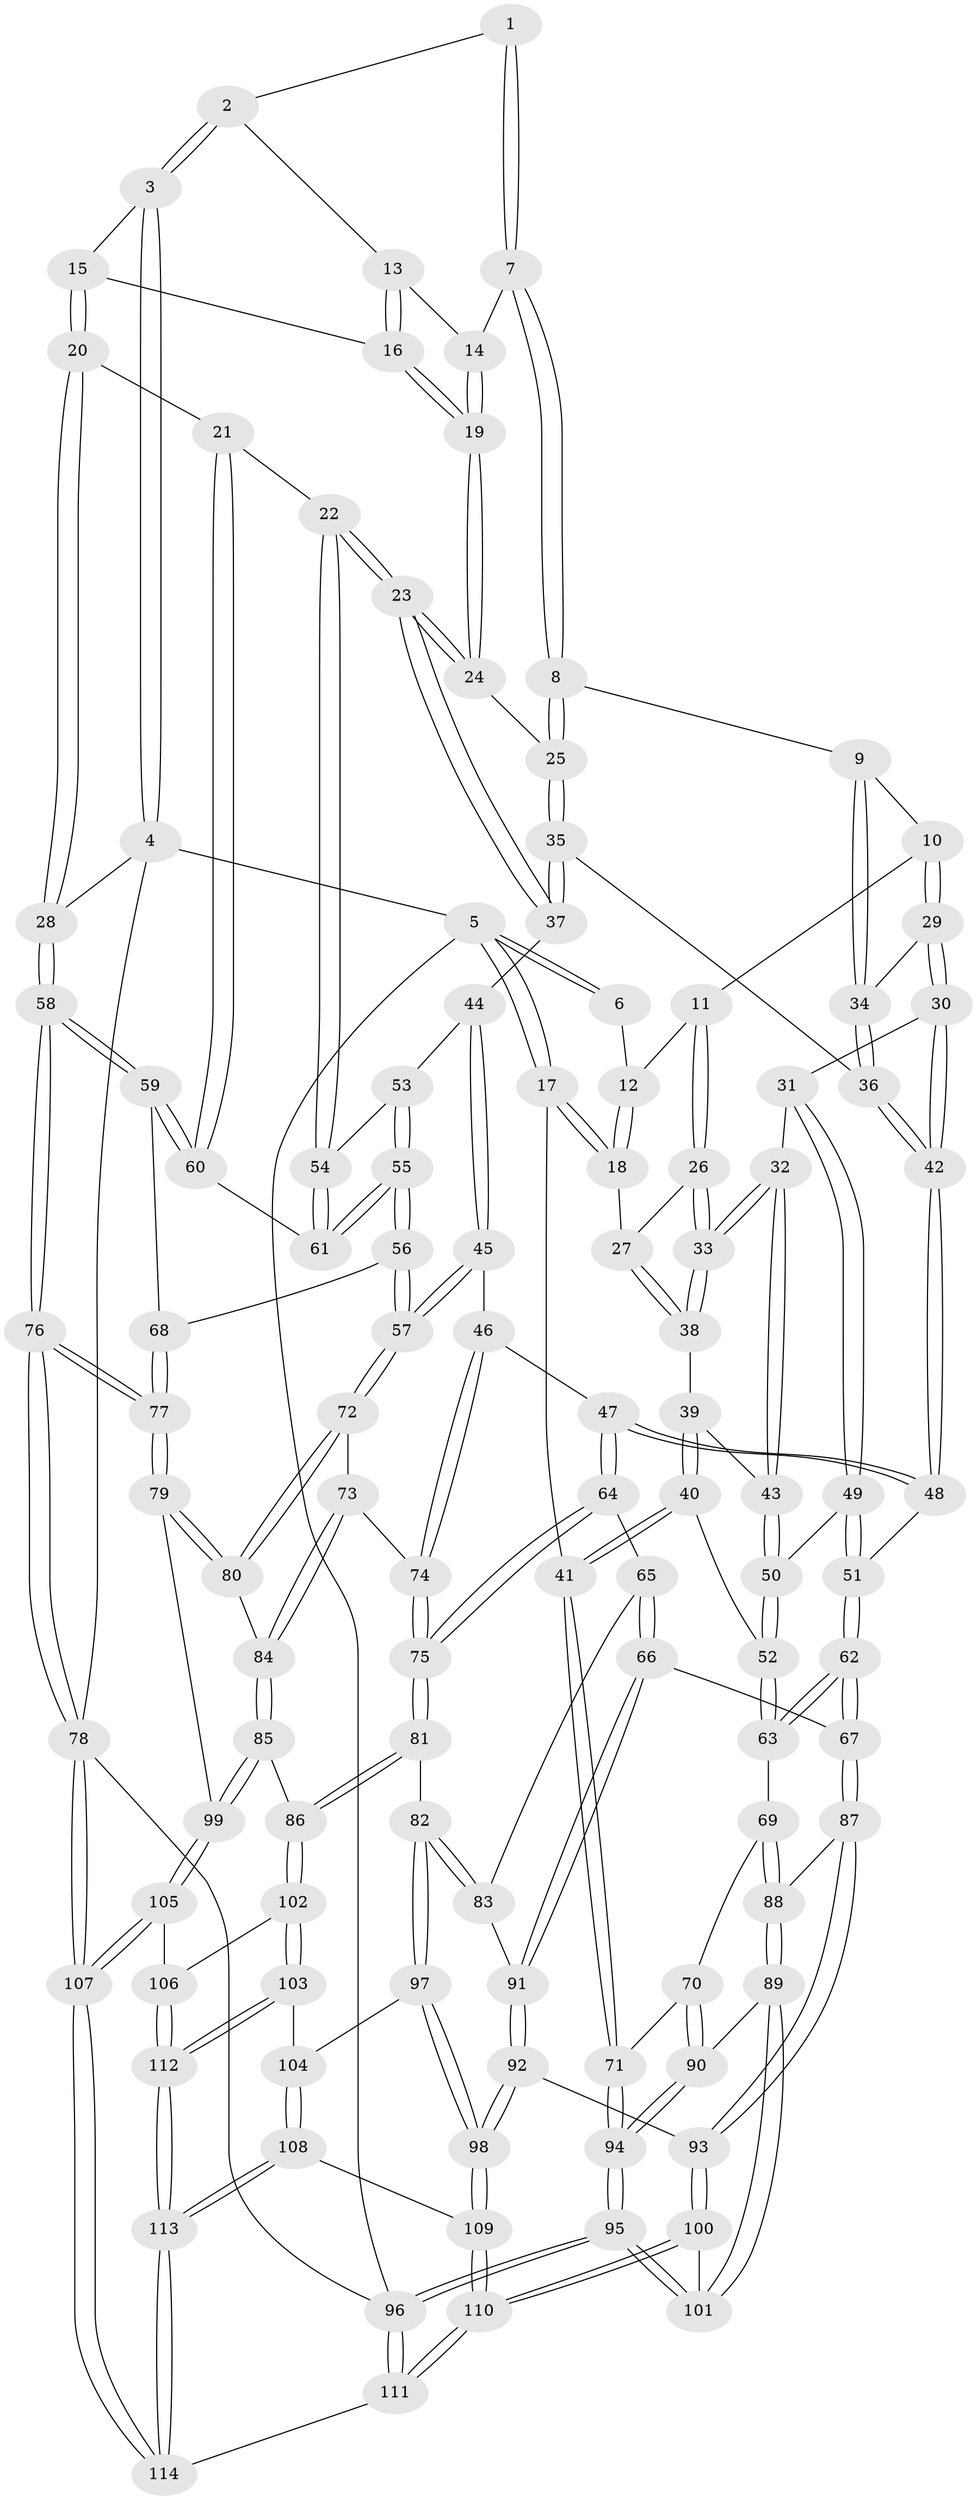 // coarse degree distribution, {3: 0.11594202898550725, 4: 0.5217391304347826, 6: 0.10144927536231885, 5: 0.2608695652173913}
// Generated by graph-tools (version 1.1) at 2025/42/03/06/25 10:42:36]
// undirected, 114 vertices, 282 edges
graph export_dot {
graph [start="1"]
  node [color=gray90,style=filled];
  1 [pos="+0.5062571322362492+0"];
  2 [pos="+1+0"];
  3 [pos="+1+0"];
  4 [pos="+1+0"];
  5 [pos="+0+0"];
  6 [pos="+0.41291786276321585+0"];
  7 [pos="+0.7074930405918265+0.11021909370749024"];
  8 [pos="+0.6649011980911408+0.1787456811676508"];
  9 [pos="+0.5805471698829693+0.16201541656906682"];
  10 [pos="+0.5374014701991966+0.13618492414053276"];
  11 [pos="+0.41462885820957873+0.014932056462001884"];
  12 [pos="+0.4054479936020847+0"];
  13 [pos="+0.7704402193734023+0.06006920571852538"];
  14 [pos="+0.7551332198657005+0.07823579344287218"];
  15 [pos="+0.9395064891809728+0.10694947362663228"];
  16 [pos="+0.887461905259049+0.1544471759499788"];
  17 [pos="+0+0"];
  18 [pos="+0.08020753524628643+0.13293483692766628"];
  19 [pos="+0.8600545255698252+0.19192772083949072"];
  20 [pos="+0.9746726011871573+0.30006352113770146"];
  21 [pos="+0.9229980771764992+0.3114233123426471"];
  22 [pos="+0.9003853324483417+0.31307999740138637"];
  23 [pos="+0.8837260787401547+0.2944633784265659"];
  24 [pos="+0.8524591730815297+0.22921288234639062"];
  25 [pos="+0.6693922880040699+0.18806099933404968"];
  26 [pos="+0.3313503052446401+0.16598271533469786"];
  27 [pos="+0.11687655564714428+0.18036027328887572"];
  28 [pos="+1+0.309626825079151"];
  29 [pos="+0.45640684405273474+0.2643261284894384"];
  30 [pos="+0.39731865705921166+0.2785349314674321"];
  31 [pos="+0.3546184200540553+0.274496085318677"];
  32 [pos="+0.3513810520575281+0.27134512790779886"];
  33 [pos="+0.35097488965493984+0.26972443428699083"];
  34 [pos="+0.5233457400322612+0.2895552132713565"];
  35 [pos="+0.675425874110724+0.27961917998089597"];
  36 [pos="+0.5334456476308084+0.3198253871588781"];
  37 [pos="+0.6807583015286944+0.2933633331934066"];
  38 [pos="+0.11776308976842892+0.2589706613217378"];
  39 [pos="+0.11764978701385254+0.26136050114922027"];
  40 [pos="+0.08639773327485864+0.32246627276425605"];
  41 [pos="+0+0.49104329327555124"];
  42 [pos="+0.5186523677814098+0.37803431365609724"];
  43 [pos="+0.24868468788709724+0.33459696830840846"];
  44 [pos="+0.68156923109811+0.3062876519576628"];
  45 [pos="+0.64927789061924+0.4512354645508242"];
  46 [pos="+0.589627818468355+0.47511343377494925"];
  47 [pos="+0.5849642267140782+0.47605631789577113"];
  48 [pos="+0.5219530062904834+0.41179542016935716"];
  49 [pos="+0.37089717896359026+0.36652728529094475"];
  50 [pos="+0.2331643866440482+0.4174147895856125"];
  51 [pos="+0.3912443160715357+0.41530831953252584"];
  52 [pos="+0.21409326928775413+0.4635189330589489"];
  53 [pos="+0.7122981796002346+0.32194524872971325"];
  54 [pos="+0.8561718008574205+0.3832239890350964"];
  55 [pos="+0.8313434155121618+0.45256236515539633"];
  56 [pos="+0.8148538833176967+0.4960010172080314"];
  57 [pos="+0.8017595092277813+0.5026932718817769"];
  58 [pos="+1+0.47023006168685133"];
  59 [pos="+1+0.5007849016683141"];
  60 [pos="+0.9633939837229857+0.4372370298934938"];
  61 [pos="+0.8384304874392111+0.4359388185018579"];
  62 [pos="+0.3068354724895031+0.5770509975101887"];
  63 [pos="+0.2217700341981148+0.5415900827920835"];
  64 [pos="+0.5631704972913543+0.5100565768314244"];
  65 [pos="+0.5405063758026516+0.5278883940921347"];
  66 [pos="+0.3099499150940844+0.5805745955236914"];
  67 [pos="+0.3097690020394421+0.5804518997062762"];
  68 [pos="+0.9220529135066288+0.5360213626676752"];
  69 [pos="+0.09588073298484043+0.5776248018615003"];
  70 [pos="+0.04214827344546642+0.5759689633170668"];
  71 [pos="+0+0.5179128450001473"];
  72 [pos="+0.7981684389317161+0.5192554528976705"];
  73 [pos="+0.7252364002585585+0.6164171799902661"];
  74 [pos="+0.6808896633225687+0.6167175547897946"];
  75 [pos="+0.6225419372337107+0.6626364402701793"];
  76 [pos="+1+0.9612510503187333"];
  77 [pos="+0.974448339242503+0.7639928916430759"];
  78 [pos="+1+1"];
  79 [pos="+0.9088828935167732+0.7545867625431659"];
  80 [pos="+0.8476893288947306+0.7135157083275371"];
  81 [pos="+0.6077275342294318+0.7322622185267756"];
  82 [pos="+0.5818146992940828+0.7342560193836497"];
  83 [pos="+0.5119846659711322+0.6784037587284252"];
  84 [pos="+0.7386146190606973+0.7099450334822194"];
  85 [pos="+0.6821183364858067+0.750215251384161"];
  86 [pos="+0.6598065502564213+0.7616534739719059"];
  87 [pos="+0.21144814108715945+0.7459212870819544"];
  88 [pos="+0.15775432343835497+0.755435758783749"];
  89 [pos="+0.13847056902712163+0.7853146116990827"];
  90 [pos="+0.0661196712715935+0.7759315266806412"];
  91 [pos="+0.3709315126537436+0.6808569763470455"];
  92 [pos="+0.37209760557034316+0.8118900359548581"];
  93 [pos="+0.2896691433857211+0.8327927373704392"];
  94 [pos="+0+1"];
  95 [pos="+0+1"];
  96 [pos="+0+1"];
  97 [pos="+0.5335494497311518+0.7875934926354373"];
  98 [pos="+0.37590473055252055+0.8155019902572824"];
  99 [pos="+0.8209697942467403+0.8167474927064865"];
  100 [pos="+0.24006174538222774+0.8741484485885773"];
  101 [pos="+0.15433833036844163+0.8454378957527402"];
  102 [pos="+0.6704811010081618+0.8152216644079757"];
  103 [pos="+0.5726527313638915+0.9088236906142613"];
  104 [pos="+0.5417058528580693+0.8507224568875608"];
  105 [pos="+0.751054899778815+0.8931754773843041"];
  106 [pos="+0.7280182237322346+0.8817797621562558"];
  107 [pos="+0.957463746847973+1"];
  108 [pos="+0.4125162031182142+0.8912929930481946"];
  109 [pos="+0.39906844700595834+0.874471019787814"];
  110 [pos="+0.22973695871399674+1"];
  111 [pos="+0.15345201650478196+1"];
  112 [pos="+0.5560392697376834+1"];
  113 [pos="+0.5215361591329379+1"];
  114 [pos="+0.5245343284133911+1"];
  1 -- 2;
  1 -- 7;
  1 -- 7;
  2 -- 3;
  2 -- 3;
  2 -- 13;
  3 -- 4;
  3 -- 4;
  3 -- 15;
  4 -- 5;
  4 -- 28;
  4 -- 78;
  5 -- 6;
  5 -- 6;
  5 -- 17;
  5 -- 17;
  5 -- 96;
  6 -- 12;
  7 -- 8;
  7 -- 8;
  7 -- 14;
  8 -- 9;
  8 -- 25;
  8 -- 25;
  9 -- 10;
  9 -- 34;
  9 -- 34;
  10 -- 11;
  10 -- 29;
  10 -- 29;
  11 -- 12;
  11 -- 26;
  11 -- 26;
  12 -- 18;
  12 -- 18;
  13 -- 14;
  13 -- 16;
  13 -- 16;
  14 -- 19;
  14 -- 19;
  15 -- 16;
  15 -- 20;
  15 -- 20;
  16 -- 19;
  16 -- 19;
  17 -- 18;
  17 -- 18;
  17 -- 41;
  18 -- 27;
  19 -- 24;
  19 -- 24;
  20 -- 21;
  20 -- 28;
  20 -- 28;
  21 -- 22;
  21 -- 60;
  21 -- 60;
  22 -- 23;
  22 -- 23;
  22 -- 54;
  22 -- 54;
  23 -- 24;
  23 -- 24;
  23 -- 37;
  23 -- 37;
  24 -- 25;
  25 -- 35;
  25 -- 35;
  26 -- 27;
  26 -- 33;
  26 -- 33;
  27 -- 38;
  27 -- 38;
  28 -- 58;
  28 -- 58;
  29 -- 30;
  29 -- 30;
  29 -- 34;
  30 -- 31;
  30 -- 42;
  30 -- 42;
  31 -- 32;
  31 -- 49;
  31 -- 49;
  32 -- 33;
  32 -- 33;
  32 -- 43;
  32 -- 43;
  33 -- 38;
  33 -- 38;
  34 -- 36;
  34 -- 36;
  35 -- 36;
  35 -- 37;
  35 -- 37;
  36 -- 42;
  36 -- 42;
  37 -- 44;
  38 -- 39;
  39 -- 40;
  39 -- 40;
  39 -- 43;
  40 -- 41;
  40 -- 41;
  40 -- 52;
  41 -- 71;
  41 -- 71;
  42 -- 48;
  42 -- 48;
  43 -- 50;
  43 -- 50;
  44 -- 45;
  44 -- 45;
  44 -- 53;
  45 -- 46;
  45 -- 57;
  45 -- 57;
  46 -- 47;
  46 -- 74;
  46 -- 74;
  47 -- 48;
  47 -- 48;
  47 -- 64;
  47 -- 64;
  48 -- 51;
  49 -- 50;
  49 -- 51;
  49 -- 51;
  50 -- 52;
  50 -- 52;
  51 -- 62;
  51 -- 62;
  52 -- 63;
  52 -- 63;
  53 -- 54;
  53 -- 55;
  53 -- 55;
  54 -- 61;
  54 -- 61;
  55 -- 56;
  55 -- 56;
  55 -- 61;
  55 -- 61;
  56 -- 57;
  56 -- 57;
  56 -- 68;
  57 -- 72;
  57 -- 72;
  58 -- 59;
  58 -- 59;
  58 -- 76;
  58 -- 76;
  59 -- 60;
  59 -- 60;
  59 -- 68;
  60 -- 61;
  62 -- 63;
  62 -- 63;
  62 -- 67;
  62 -- 67;
  63 -- 69;
  64 -- 65;
  64 -- 75;
  64 -- 75;
  65 -- 66;
  65 -- 66;
  65 -- 83;
  66 -- 67;
  66 -- 91;
  66 -- 91;
  67 -- 87;
  67 -- 87;
  68 -- 77;
  68 -- 77;
  69 -- 70;
  69 -- 88;
  69 -- 88;
  70 -- 71;
  70 -- 90;
  70 -- 90;
  71 -- 94;
  71 -- 94;
  72 -- 73;
  72 -- 80;
  72 -- 80;
  73 -- 74;
  73 -- 84;
  73 -- 84;
  74 -- 75;
  74 -- 75;
  75 -- 81;
  75 -- 81;
  76 -- 77;
  76 -- 77;
  76 -- 78;
  76 -- 78;
  77 -- 79;
  77 -- 79;
  78 -- 107;
  78 -- 107;
  78 -- 96;
  79 -- 80;
  79 -- 80;
  79 -- 99;
  80 -- 84;
  81 -- 82;
  81 -- 86;
  81 -- 86;
  82 -- 83;
  82 -- 83;
  82 -- 97;
  82 -- 97;
  83 -- 91;
  84 -- 85;
  84 -- 85;
  85 -- 86;
  85 -- 99;
  85 -- 99;
  86 -- 102;
  86 -- 102;
  87 -- 88;
  87 -- 93;
  87 -- 93;
  88 -- 89;
  88 -- 89;
  89 -- 90;
  89 -- 101;
  89 -- 101;
  90 -- 94;
  90 -- 94;
  91 -- 92;
  91 -- 92;
  92 -- 93;
  92 -- 98;
  92 -- 98;
  93 -- 100;
  93 -- 100;
  94 -- 95;
  94 -- 95;
  95 -- 96;
  95 -- 96;
  95 -- 101;
  95 -- 101;
  96 -- 111;
  96 -- 111;
  97 -- 98;
  97 -- 98;
  97 -- 104;
  98 -- 109;
  98 -- 109;
  99 -- 105;
  99 -- 105;
  100 -- 101;
  100 -- 110;
  100 -- 110;
  102 -- 103;
  102 -- 103;
  102 -- 106;
  103 -- 104;
  103 -- 112;
  103 -- 112;
  104 -- 108;
  104 -- 108;
  105 -- 106;
  105 -- 107;
  105 -- 107;
  106 -- 112;
  106 -- 112;
  107 -- 114;
  107 -- 114;
  108 -- 109;
  108 -- 113;
  108 -- 113;
  109 -- 110;
  109 -- 110;
  110 -- 111;
  110 -- 111;
  111 -- 114;
  112 -- 113;
  112 -- 113;
  113 -- 114;
  113 -- 114;
}
